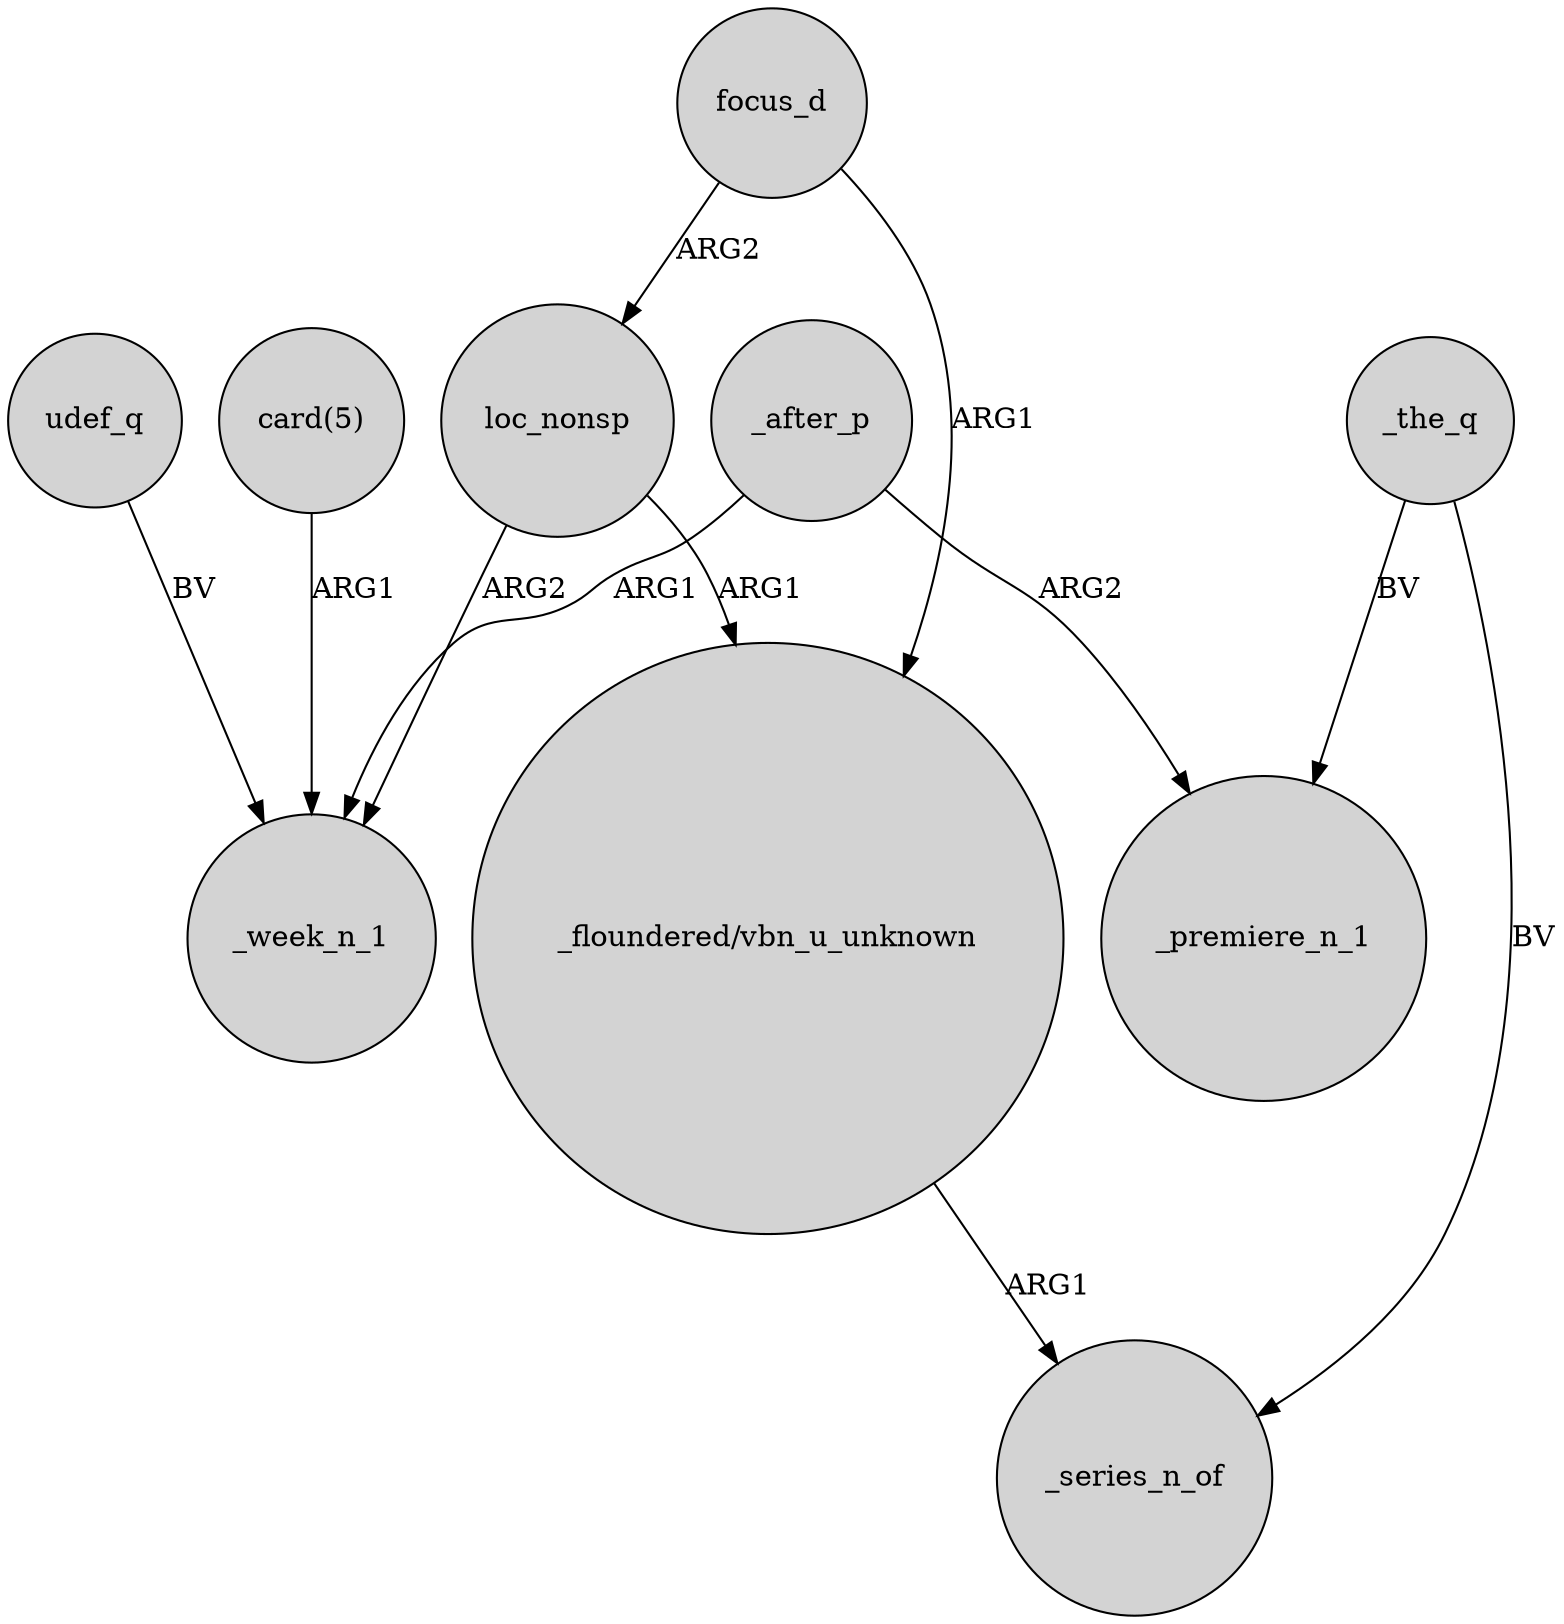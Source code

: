 digraph {
	node [shape=circle style=filled]
	loc_nonsp -> _week_n_1 [label=ARG2]
	focus_d -> loc_nonsp [label=ARG2]
	focus_d -> "_floundered/vbn_u_unknown" [label=ARG1]
	"_floundered/vbn_u_unknown" -> _series_n_of [label=ARG1]
	"card(5)" -> _week_n_1 [label=ARG1]
	udef_q -> _week_n_1 [label=BV]
	loc_nonsp -> "_floundered/vbn_u_unknown" [label=ARG1]
	_after_p -> _premiere_n_1 [label=ARG2]
	_the_q -> _series_n_of [label=BV]
	_the_q -> _premiere_n_1 [label=BV]
	_after_p -> _week_n_1 [label=ARG1]
}
